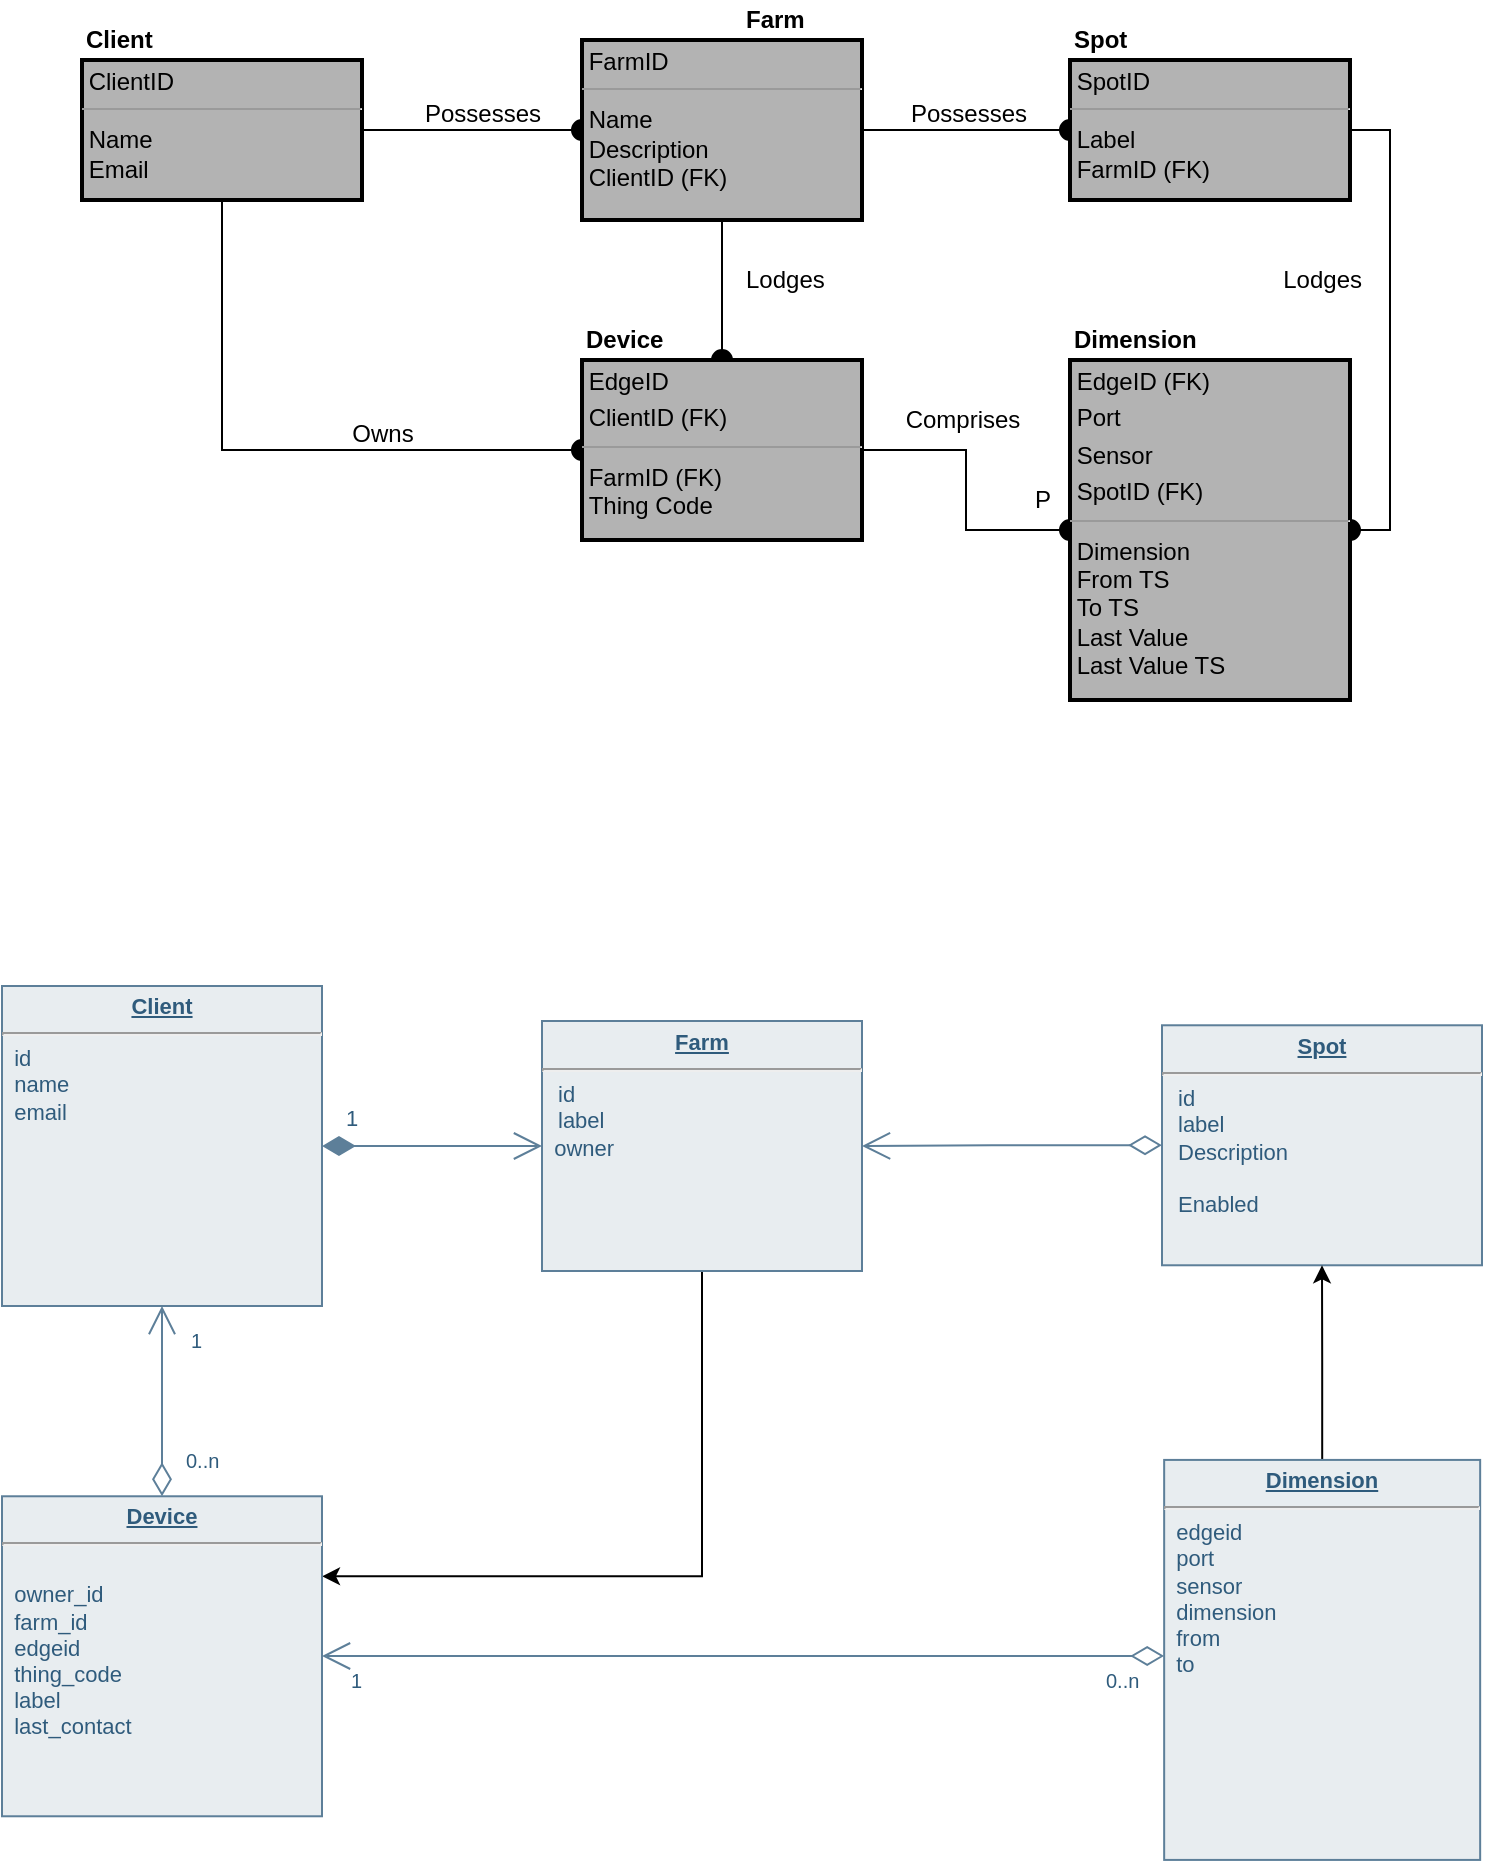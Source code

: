 <mxGraphModel dx="1172" dy="1106" grid="1" gridSize="10" guides="1" tooltips="1" connect="1" arrows="1" fold="1" page="0" pageScale="1" pageWidth="827" pageHeight="1169" background="#ffffff"><root><mxCell id="0"/><mxCell id="1" parent="0"/><mxCell id="6081e24501ed2d53-1" value="&lt;p style=&quot;margin: 4px 0px 0px ; text-align: center ; text-decoration: underline ; font-size: 11px&quot;&gt;&lt;strong style=&quot;font-size: 11px&quot;&gt;Spot&lt;/strong&gt;&lt;/p&gt;&lt;hr style=&quot;font-size: 11px&quot;&gt;&lt;p style=&quot;margin: 0px 0px 0px 8px ; font-size: 11px&quot;&gt;id&lt;br style=&quot;font-size: 11px&quot;&gt;label&lt;br&gt;&lt;/p&gt;&lt;p style=&quot;margin: 0px 0px 0px 8px ; font-size: 11px&quot;&gt;Description&lt;/p&gt;&lt;br&gt;&lt;p style=&quot;margin: 0px 0px 0px 8px ; font-size: 11px&quot;&gt;Enabled&lt;/p&gt;" style="verticalAlign=top;align=left;overflow=fill;fontSize=11;fontFamily=Helvetica;html=1;strokeColor=#5d7f99;shadow=0;fillColor=#e8edf0;fontColor=#2F5B7C;" parent="1" vertex="1"><mxGeometry x="340.0" y="282.64" width="160" height="120" as="geometry"/></mxCell><mxCell id="5" style="edgeStyle=orthogonalEdgeStyle;rounded=0;html=1;exitX=0.5;exitY=1;entryX=1;entryY=0.25;jettySize=auto;orthogonalLoop=1;" parent="1" source="6081e24501ed2d53-2" target="6081e24501ed2d53-7" edge="1"><mxGeometry relative="1" as="geometry"/></mxCell><mxCell id="6081e24501ed2d53-2" value="&lt;p style=&quot;margin: 4px 0px 0px ; text-align: center ; text-decoration: underline ; font-size: 11px&quot;&gt;&lt;b&gt;Farm&lt;/b&gt;&lt;/p&gt;&lt;hr style=&quot;font-size: 11px&quot;&gt;&lt;p style=&quot;margin: 0px 0px 0px 8px ; font-size: 11px&quot;&gt;id&lt;/p&gt;&lt;p style=&quot;margin: 0px 0px 0px 8px ; font-size: 11px&quot;&gt;label&lt;/p&gt;&amp;nbsp; owner" style="verticalAlign=top;align=left;overflow=fill;fontSize=11;fontFamily=Helvetica;html=1;strokeColor=#5d7f99;shadow=0;fillColor=#e8edf0;fontColor=#2F5B7C;fontStyle=0" parent="1" vertex="1"><mxGeometry x="30.0" y="280.5" width="160" height="125" as="geometry"/></mxCell><mxCell id="6081e24501ed2d53-3" value="&lt;p style=&quot;margin: 4px 0px 0px ; text-align: center ; text-decoration: underline ; font-size: 11px&quot;&gt;&lt;b&gt;Client&lt;/b&gt;&lt;/p&gt;&lt;hr style=&quot;font-size: 11px&quot;&gt;&lt;div&gt;&amp;nbsp; id&lt;/div&gt;&lt;div&gt;&amp;nbsp; name&lt;/div&gt;&lt;div&gt;&amp;nbsp; email&lt;/div&gt;" style="verticalAlign=top;align=left;overflow=fill;fontSize=11;fontFamily=Helvetica;html=1;strokeColor=#5d7f99;shadow=0;fillColor=#e8edf0;fontColor=#2F5B7C;fontStyle=0" parent="1" vertex="1"><mxGeometry x="-240" y="263.0" width="160" height="160" as="geometry"/></mxCell><mxCell id="6081e24501ed2d53-7" value="&lt;p style=&quot;margin: 4px 0px 0px ; text-align: center ; text-decoration: underline ; font-size: 11px&quot;&gt;&lt;strong style=&quot;font-size: 11px&quot;&gt;Device&lt;/strong&gt;&lt;/p&gt;&lt;hr style=&quot;font-size: 11px&quot;&gt;&lt;div&gt;&lt;br&gt;&lt;/div&gt;&lt;div&gt;&amp;nbsp; owner_id&lt;/div&gt;&lt;div&gt;&amp;nbsp; farm_id&lt;br&gt;&lt;/div&gt;&lt;div&gt;&amp;nbsp; edgeid&lt;/div&gt;&lt;div&gt;&amp;nbsp; thing_code&lt;br&gt;&lt;/div&gt;&lt;div&gt;&amp;nbsp; label&lt;/div&gt;&lt;div&gt;&amp;nbsp; last_contact&lt;br&gt;&lt;/div&gt;" style="verticalAlign=top;align=left;overflow=fill;fontSize=11;fontFamily=Helvetica;html=1;strokeColor=#5d7f99;shadow=0;fillColor=#e8edf0;fontColor=#2F5B7C;fontStyle=0" parent="1" vertex="1"><mxGeometry x="-240.0" y="518.14" width="160" height="160" as="geometry"/></mxCell><mxCell id="4" style="edgeStyle=orthogonalEdgeStyle;rounded=0;html=1;jettySize=auto;orthogonalLoop=1;" parent="1" source="6081e24501ed2d53-10" target="6081e24501ed2d53-1" edge="1"><mxGeometry relative="1" as="geometry"/></mxCell><mxCell id="6081e24501ed2d53-10" value="&lt;p style=&quot;margin: 4px 0px 0px ; text-align: center ; text-decoration: underline ; font-size: 11px&quot;&gt;&lt;strong style=&quot;font-size: 11px&quot;&gt;Dimension&lt;/strong&gt;&lt;/p&gt;&lt;hr style=&quot;font-size: 11px&quot;&gt;&lt;div&gt;&amp;nbsp; edgeid&lt;/div&gt;&lt;div&gt;&amp;nbsp; port&lt;/div&gt;&lt;div&gt;&amp;nbsp; sensor&lt;/div&gt;&lt;div&gt;&amp;nbsp; dimension&lt;/div&gt;&lt;div&gt;&amp;nbsp; from&lt;/div&gt;&lt;div&gt;&amp;nbsp; to&lt;br&gt;&lt;/div&gt;&lt;div&gt;&lt;br&gt;&lt;/div&gt;" style="verticalAlign=top;align=left;overflow=fill;fontSize=11;fontFamily=Helvetica;html=1;strokeColor=#5d7f99;shadow=0;fillColor=#e8edf0;fontColor=#2F5B7C;" parent="1" vertex="1"><mxGeometry x="341.08" y="499.96" width="158" height="200" as="geometry"/></mxCell><mxCell id="6081e24501ed2d53-12" value="" style="endArrow=open;endSize=12;startArrow=diamondThin;startSize=14;startFill=0;edgeStyle=orthogonalEdgeStyle;html=1;strokeColor=#5d7f99;fontColor=#2F5B7C;" parent="1" source="6081e24501ed2d53-1" target="6081e24501ed2d53-2" edge="1"><mxGeometry x="-280" y="138" as="geometry"><mxPoint x="-280" y="138" as="sourcePoint"/><mxPoint x="-120" y="138" as="targetPoint"/></mxGeometry></mxCell><mxCell id="6081e24501ed2d53-39" value="" style="endArrow=open;endSize=12;startArrow=diamondThin;startSize=14;startFill=0;edgeStyle=orthogonalEdgeStyle;html=1;strokeColor=#5d7f99;fontColor=#2F5B7C;" parent="1" source="6081e24501ed2d53-7" target="6081e24501ed2d53-3" edge="1"><mxGeometry x="340" y="318" as="geometry"><mxPoint x="340" y="318" as="sourcePoint"/><mxPoint x="500" y="318" as="targetPoint"/></mxGeometry></mxCell><mxCell id="6081e24501ed2d53-40" value="0..n" style="resizable=0;align=left;verticalAlign=top;labelBackgroundColor=#ffffff;fontSize=10;strokeColor=#003366;shadow=1;fillColor=#D4E1F5;fontColor=#2F5B7C;html=1;" parent="6081e24501ed2d53-39" connectable="0" vertex="1"><mxGeometry x="-1" relative="1" as="geometry"><mxPoint x="10" y="-30" as="offset"/></mxGeometry></mxCell><mxCell id="6081e24501ed2d53-41" value="1" style="resizable=0;align=right;verticalAlign=top;labelBackgroundColor=#ffffff;fontSize=10;strokeColor=#003366;shadow=1;fillColor=#D4E1F5;fontColor=#2F5B7C;html=1;" parent="6081e24501ed2d53-39" connectable="0" vertex="1"><mxGeometry x="1" relative="1" as="geometry"><mxPoint x="20" y="5.0" as="offset"/></mxGeometry></mxCell><mxCell id="6081e24501ed2d53-42" value="" style="endArrow=open;endSize=12;startArrow=diamondThin;startSize=14;startFill=0;edgeStyle=orthogonalEdgeStyle;html=1;strokeColor=#5d7f99;fontColor=#2F5B7C;" parent="1" source="6081e24501ed2d53-10" target="6081e24501ed2d53-7" edge="1"><mxGeometry x="89.36" y="338" as="geometry"><mxPoint x="190" y="548" as="sourcePoint"/><mxPoint x="190.0" y="597" as="targetPoint"/><Array as="points"><mxPoint x="290" y="598"/><mxPoint x="290" y="598"/></Array></mxGeometry></mxCell><mxCell id="6081e24501ed2d53-43" value="0..n" style="resizable=0;align=left;verticalAlign=top;labelBackgroundColor=#ffffff;fontSize=10;strokeColor=#003366;shadow=1;fillColor=#D4E1F5;fontColor=#2F5B7C;html=1;" parent="6081e24501ed2d53-42" connectable="0" vertex="1"><mxGeometry x="-1" relative="1" as="geometry"><mxPoint x="-31.08" as="offset"/></mxGeometry></mxCell><mxCell id="6081e24501ed2d53-44" value="1" style="resizable=0;align=right;verticalAlign=top;labelBackgroundColor=#ffffff;fontSize=10;strokeColor=#003366;shadow=1;fillColor=#D4E1F5;fontColor=#2F5B7C;html=1;" parent="6081e24501ed2d53-42" connectable="0" vertex="1"><mxGeometry x="1" relative="1" as="geometry"><mxPoint x="20.0" y="1.895e-13" as="offset"/></mxGeometry></mxCell><mxCell id="6081e24501ed2d53-46" value="1" style="endArrow=open;endSize=12;startArrow=diamondThin;startSize=14;startFill=1;edgeStyle=orthogonalEdgeStyle;align=left;verticalAlign=bottom;html=1;strokeColor=#5d7f99;fontColor=#2F5B7C;" parent="1" source="6081e24501ed2d53-3" target="6081e24501ed2d53-2" edge="1"><mxGeometry x="-0.818" y="5.0" relative="1" as="geometry"><mxPoint x="-200" y="488" as="sourcePoint"/><mxPoint x="-40" y="488" as="targetPoint"/><mxPoint as="offset"/></mxGeometry></mxCell><mxCell id="50" style="edgeStyle=orthogonalEdgeStyle;rounded=0;jumpStyle=none;html=1;exitX=1;exitY=0.5;entryX=0;entryY=0.5;startArrow=none;startFill=0;startSize=4;endArrow=oval;endFill=1;endSize=10;jettySize=auto;orthogonalLoop=1;strokeWidth=1;" parent="1" source="30" target="33" edge="1"><mxGeometry relative="1" as="geometry"/></mxCell><mxCell id="51" value="Possesses" style="text;html=1;resizable=0;points=[];align=center;verticalAlign=bottom;labelBackgroundColor=#ffffff;" parent="50" vertex="1" connectable="0"><mxGeometry x="0.202" y="3" relative="1" as="geometry"><mxPoint x="-6" y="3" as="offset"/></mxGeometry></mxCell><mxCell id="55" style="edgeStyle=orthogonalEdgeStyle;rounded=0;jumpStyle=none;html=1;exitX=0.5;exitY=1;entryX=0;entryY=0.5;startArrow=none;startFill=0;startSize=4;endArrow=oval;endFill=1;endSize=10;jettySize=auto;orthogonalLoop=1;strokeWidth=1;" parent="1" source="30" target="39" edge="1"><mxGeometry relative="1" as="geometry"/></mxCell><mxCell id="56" value="Owns" style="text;html=1;resizable=0;points=[];align=center;verticalAlign=bottom;labelBackgroundColor=#ffffff;" parent="55" vertex="1" connectable="0"><mxGeometry x="0.698" y="1" relative="1" as="geometry"><mxPoint x="-54" y="1" as="offset"/></mxGeometry></mxCell><mxCell id="30" value="&lt;p style=&quot;margin: 4px 0px 0px&quot; align=&quot;left&quot;&gt;&amp;nbsp;ClientID&lt;/p&gt;&lt;hr size=&quot;1&quot; align=&quot;left&quot;&gt;&lt;div style=&quot;height: 2px&quot; align=&quot;left&quot;&gt;&lt;/div&gt;&lt;div&gt;&amp;nbsp;Name&lt;/div&gt;&lt;div&gt;&amp;nbsp;Email&lt;br&gt;&lt;/div&gt;&lt;div&gt;&lt;br&gt;&lt;/div&gt;&lt;div&gt;&lt;br&gt;&lt;/div&gt;" style="verticalAlign=top;align=left;overflow=fill;fontSize=12;fontFamily=Helvetica;html=1;fontStyle=0;fillColor=#B3B3B3;strokeColor=#000000;strokeWidth=2;" parent="1" vertex="1"><mxGeometry x="-200" y="-200" width="140" height="70" as="geometry"/></mxCell><mxCell id="32" value="&lt;b&gt;Client&lt;/b&gt;" style="text;html=1;resizable=0;points=[];autosize=1;align=left;verticalAlign=top;spacingTop=-4;" parent="1" vertex="1"><mxGeometry x="-200" y="-220" width="60" height="20" as="geometry"/></mxCell><mxCell id="53" style="edgeStyle=orthogonalEdgeStyle;rounded=0;jumpStyle=none;html=1;exitX=1;exitY=0.5;entryX=0;entryY=0.5;startArrow=none;startFill=0;startSize=4;endArrow=oval;endFill=1;endSize=10;jettySize=auto;orthogonalLoop=1;strokeWidth=1;" parent="1" source="33" target="35" edge="1"><mxGeometry relative="1" as="geometry"/></mxCell><mxCell id="54" value="Possesses" style="text;html=1;resizable=0;points=[];align=center;verticalAlign=bottom;labelBackgroundColor=#ffffff;" parent="53" vertex="1" connectable="0"><mxGeometry x="0.26" y="1" relative="1" as="geometry"><mxPoint x="-13" y="1" as="offset"/></mxGeometry></mxCell><mxCell id="57" style="edgeStyle=orthogonalEdgeStyle;rounded=0;jumpStyle=none;html=1;exitX=0.5;exitY=1;entryX=0.5;entryY=0;startArrow=none;startFill=0;startSize=4;endArrow=oval;endFill=1;endSize=10;jettySize=auto;orthogonalLoop=1;strokeWidth=1;" parent="1" source="33" target="39" edge="1"><mxGeometry relative="1" as="geometry"><Array as="points"><mxPoint x="120" y="-90"/><mxPoint x="120" y="-90"/></Array></mxGeometry></mxCell><mxCell id="58" value="Lodges" style="text;html=1;resizable=0;points=[];align=left;verticalAlign=middle;labelBackgroundColor=#ffffff;" parent="57" vertex="1" connectable="0"><mxGeometry x="-0.143" y="-3" relative="1" as="geometry"><mxPoint x="13" as="offset"/></mxGeometry></mxCell><mxCell id="33" value="&lt;p style=&quot;margin: 4px 0px 0px&quot; align=&quot;left&quot;&gt;&amp;nbsp;FarmID&lt;/p&gt;&lt;hr size=&quot;1&quot; align=&quot;left&quot;&gt;&lt;div style=&quot;height: 2px&quot; align=&quot;left&quot;&gt;&lt;/div&gt;&lt;div&gt;&amp;nbsp;Name&lt;/div&gt;&lt;div&gt;&amp;nbsp;Description&lt;/div&gt;&lt;div&gt;&amp;nbsp;ClientID (FK)&lt;br&gt;&lt;/div&gt;&lt;div&gt;&lt;br&gt;&lt;/div&gt;&lt;div&gt;&lt;br&gt;&lt;/div&gt;" style="verticalAlign=top;align=left;overflow=fill;fontSize=12;fontFamily=Helvetica;html=1;fontStyle=0;fillColor=#B3B3B3;strokeColor=#000000;strokeWidth=2;" parent="1" vertex="1"><mxGeometry x="50" y="-210" width="140" height="90" as="geometry"/></mxCell><mxCell id="34" value="&lt;b&gt;Farm&lt;/b&gt;" style="text;html=1;resizable=0;points=[];autosize=1;align=left;verticalAlign=top;spacingTop=-4;" parent="1" vertex="1"><mxGeometry x="130" y="-230" width="50" height="20" as="geometry"/></mxCell><mxCell id="59" style="edgeStyle=orthogonalEdgeStyle;rounded=0;jumpStyle=none;html=1;exitX=1;exitY=0.5;entryX=1;entryY=0.5;startArrow=none;startFill=0;startSize=4;endArrow=oval;endFill=1;endSize=10;jettySize=auto;orthogonalLoop=1;strokeWidth=1;" parent="1" source="35" target="42" edge="1"><mxGeometry relative="1" as="geometry"/></mxCell><mxCell id="60" value="&lt;div align=&quot;right&quot;&gt;Lodges&lt;/div&gt;" style="text;html=1;resizable=0;points=[];align=right;verticalAlign=middle;labelBackgroundColor=#ffffff;" parent="59" vertex="1" connectable="0"><mxGeometry x="-0.192" y="-1" relative="1" as="geometry"><mxPoint x="-13" y="-2" as="offset"/></mxGeometry></mxCell><mxCell id="35" value="&lt;p style=&quot;margin: 4px 0px 0px&quot; align=&quot;left&quot;&gt;&amp;nbsp;SpotID&lt;/p&gt;&lt;hr size=&quot;1&quot; align=&quot;left&quot;&gt;&lt;div style=&quot;height: 2px&quot; align=&quot;left&quot;&gt;&lt;/div&gt;&lt;div&gt;&amp;nbsp;Label&lt;/div&gt;&lt;div&gt;&amp;nbsp;FarmID (FK)&lt;br&gt;&lt;/div&gt;&lt;div&gt;&lt;br&gt;&lt;/div&gt;&lt;div&gt;&lt;br&gt;&lt;/div&gt;" style="verticalAlign=top;align=left;overflow=fill;fontSize=12;fontFamily=Helvetica;html=1;fontStyle=0;fillColor=#B3B3B3;strokeColor=#000000;strokeWidth=2;" parent="1" vertex="1"><mxGeometry x="294" y="-200" width="140" height="70" as="geometry"/></mxCell><mxCell id="36" value="&lt;b&gt;Spot&lt;/b&gt;" style="text;html=1;resizable=0;points=[];autosize=1;align=left;verticalAlign=top;spacingTop=-4;" parent="1" vertex="1"><mxGeometry x="294" y="-220" width="50" height="20" as="geometry"/></mxCell><mxCell id="61" style="edgeStyle=orthogonalEdgeStyle;rounded=0;jumpStyle=none;html=1;exitX=1;exitY=0.5;entryX=0;entryY=0.5;startArrow=none;startFill=0;startSize=4;endArrow=oval;endFill=1;endSize=10;jettySize=auto;orthogonalLoop=1;strokeWidth=1;" parent="1" source="39" target="42" edge="1"><mxGeometry relative="1" as="geometry"/></mxCell><mxCell id="62" value="P" style="text;html=1;resizable=0;points=[];align=center;verticalAlign=middle;labelBackgroundColor=#ffffff;" parent="61" vertex="1" connectable="0"><mxGeometry x="0.833" relative="1" as="geometry"><mxPoint x="-2" y="-15" as="offset"/></mxGeometry></mxCell><mxCell id="63" value="Comprises" style="text;html=1;resizable=0;points=[];align=center;verticalAlign=middle;labelBackgroundColor=#ffffff;" parent="61" vertex="1" connectable="0"><mxGeometry x="0.333" y="3" relative="1" as="geometry"><mxPoint x="-6" y="-52" as="offset"/></mxGeometry></mxCell><mxCell id="39" value="&lt;p style=&quot;margin: 4px 0px 0px&quot; align=&quot;left&quot;&gt;&amp;nbsp;EdgeID&lt;/p&gt;&lt;p style=&quot;margin: 4px 0px 0px&quot; align=&quot;left&quot;&gt;&amp;nbsp;ClientID (FK)&lt;br&gt;&lt;/p&gt;&lt;hr size=&quot;1&quot; align=&quot;left&quot;&gt;&lt;div style=&quot;height: 2px&quot; align=&quot;left&quot;&gt;&lt;/div&gt;&lt;div&gt;&amp;nbsp;FarmID (FK)&lt;/div&gt;&lt;div&gt;&amp;nbsp;Thing Code&lt;/div&gt;&lt;div&gt;&lt;br&gt;&lt;/div&gt;&lt;div&gt;&lt;br&gt;&lt;/div&gt;" style="verticalAlign=top;align=left;overflow=fill;fontSize=12;fontFamily=Helvetica;html=1;fontStyle=0;fillColor=#B3B3B3;strokeColor=#000000;strokeWidth=2;" parent="1" vertex="1"><mxGeometry x="50" y="-50" width="140" height="90" as="geometry"/></mxCell><mxCell id="40" value="&lt;b&gt;Device&lt;/b&gt;" style="text;html=1;resizable=0;points=[];autosize=1;align=left;verticalAlign=top;spacingTop=-4;" parent="1" vertex="1"><mxGeometry x="50" y="-70" width="60" height="20" as="geometry"/></mxCell><mxCell id="42" value="&lt;p style=&quot;margin: 4px 0px 0px&quot; align=&quot;left&quot;&gt;&amp;nbsp;EdgeID (FK)&lt;br&gt;&lt;/p&gt;&lt;p style=&quot;margin: 4px 0px 0px&quot; align=&quot;left&quot;&gt;&amp;nbsp;Port&lt;/p&gt;&lt;p style=&quot;margin: 4px 0px 0px&quot; align=&quot;left&quot;&gt;&amp;nbsp;Sensor&lt;/p&gt;&lt;p style=&quot;margin: 4px 0px 0px&quot; align=&quot;left&quot;&gt;&amp;nbsp;SpotID (FK)&lt;br&gt;&lt;/p&gt;&lt;hr size=&quot;1&quot; align=&quot;left&quot;&gt;&lt;div style=&quot;height: 2px&quot; align=&quot;left&quot;&gt;&lt;/div&gt;&lt;div&gt;&amp;nbsp;Dimension&lt;/div&gt;&lt;div&gt;&amp;nbsp;From TS&lt;br&gt;&lt;/div&gt;&lt;div&gt;&amp;nbsp;To TS&lt;br&gt;&lt;/div&gt;&lt;div&gt;&amp;nbsp;Last Value&lt;/div&gt;&lt;div&gt;&amp;nbsp;Last Value TS&lt;br&gt;&lt;/div&gt;&lt;div&gt;&lt;br&gt;&lt;/div&gt;&lt;div&gt;&lt;br&gt;&lt;/div&gt;" style="verticalAlign=top;align=left;overflow=fill;fontSize=12;fontFamily=Helvetica;html=1;fontStyle=0;fillColor=#B3B3B3;strokeColor=#000000;strokeWidth=2;" parent="1" vertex="1"><mxGeometry x="294" y="-50" width="140" height="170" as="geometry"/></mxCell><mxCell id="43" value="&lt;b&gt;Dimension&lt;/b&gt;" style="text;html=1;resizable=0;points=[];autosize=1;align=left;verticalAlign=top;spacingTop=-4;" parent="1" vertex="1"><mxGeometry x="294" y="-70" width="90" height="20" as="geometry"/></mxCell></root></mxGraphModel>